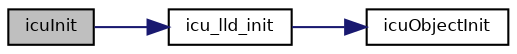 digraph "icuInit"
{
  bgcolor="transparent";
  edge [fontname="Helvetica",fontsize="8",labelfontname="Helvetica",labelfontsize="8"];
  node [fontname="Helvetica",fontsize="8",shape=record];
  rankdir="LR";
  Node21 [label="icuInit",height=0.2,width=0.4,color="black", fillcolor="grey75", style="filled", fontcolor="black"];
  Node21 -> Node22 [color="midnightblue",fontsize="8",style="solid",fontname="Helvetica"];
  Node22 [label="icu_lld_init",height=0.2,width=0.4,color="black",URL="$group___i_c_u.html#gab8192fa4d33bf467f5a599d94ed6c699",tooltip="Low level ICU driver initialization. "];
  Node22 -> Node23 [color="midnightblue",fontsize="8",style="solid",fontname="Helvetica"];
  Node23 [label="icuObjectInit",height=0.2,width=0.4,color="black",URL="$group___i_c_u.html#ga0568fee9c68382566d6649b66ba2e01b",tooltip="Initializes the standard part of a ICUDriver structure. "];
}
